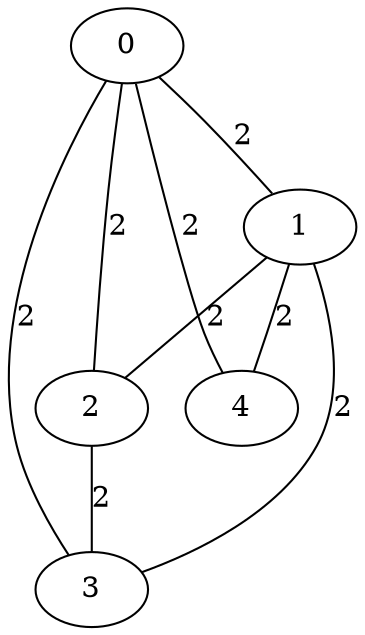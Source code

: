 graph {
0 [color="black"];
1 [color="black"];
2 [color="black"];
3 [color="black"];
4 [color="black"];
0 -- 1 [color="black" label="2"];
0 -- 2 [color="black" label="2"];
0 -- 3 [color="black" label="2"];
0 -- 4 [color="black" label="2"];
1 -- 2 [color="black" label="2"];
1 -- 3 [color="black" label="2"];
1 -- 4 [color="black" label="2"];
2 -- 3 [color="black" label="2"];
}
